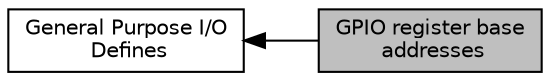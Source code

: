 digraph "GPIO register base addresses"
{
  edge [fontname="Helvetica",fontsize="10",labelfontname="Helvetica",labelfontsize="10"];
  node [fontname="Helvetica",fontsize="10",shape=record];
  rankdir=LR;
  Node0 [label="GPIO register base\l addresses",height=0.2,width=0.4,color="black", fillcolor="grey75", style="filled", fontcolor="black"];
  Node1 [label="General Purpose I/O\l Defines",height=0.2,width=0.4,color="black", fillcolor="white", style="filled",URL="$group__gpio__defines.html",tooltip="Defined Constants and Types for the LM4F General Purpose I/O "];
  Node1->Node0 [shape=plaintext, dir="back", style="solid"];
}
